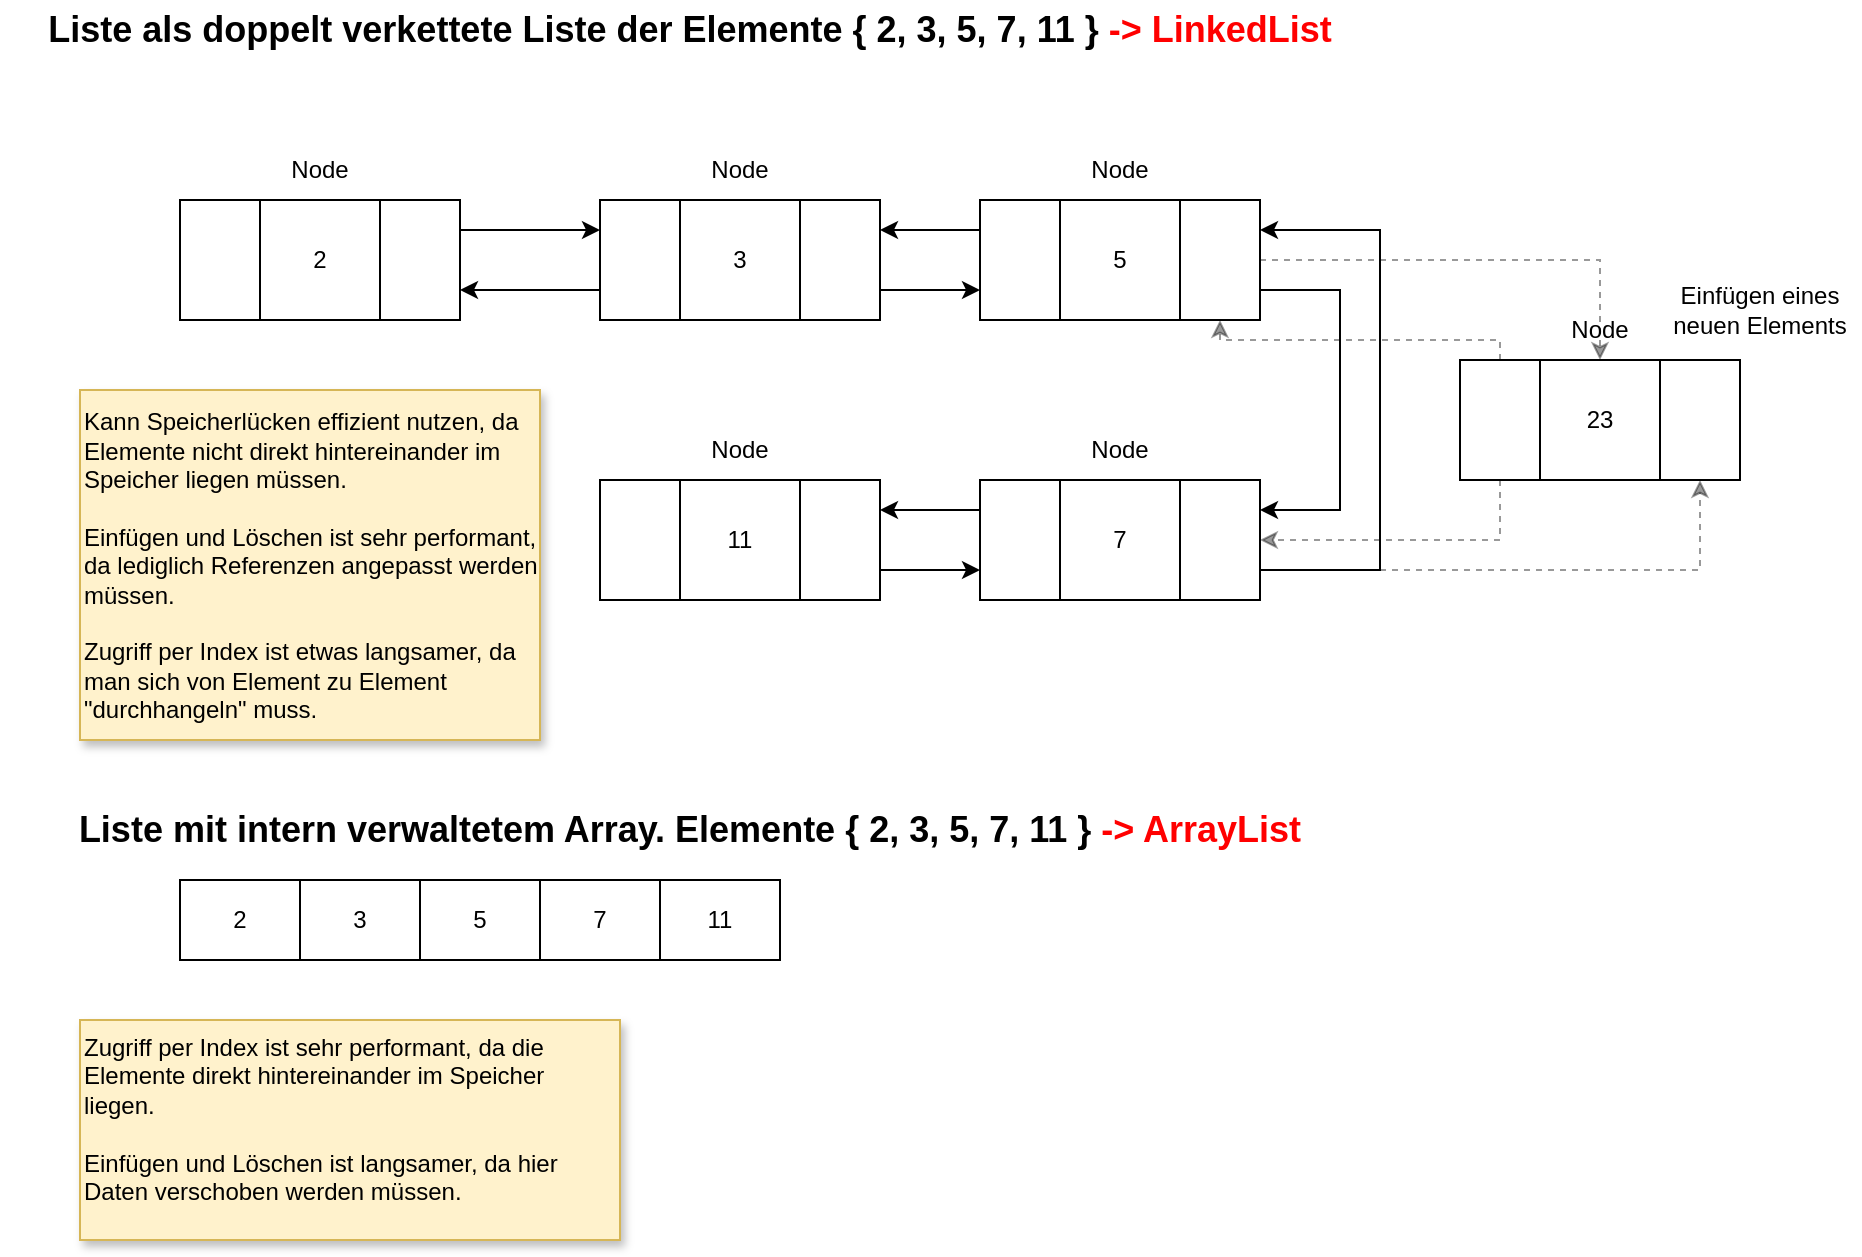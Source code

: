 <mxfile version="22.0.3" type="device">
  <diagram name="Seite-1" id="cd0WewnK4K1hUtr2LwWs">
    <mxGraphModel dx="1195" dy="703" grid="1" gridSize="10" guides="1" tooltips="1" connect="1" arrows="1" fold="1" page="1" pageScale="1" pageWidth="1169" pageHeight="827" math="0" shadow="0">
      <root>
        <mxCell id="0" />
        <mxCell id="1" parent="0" />
        <mxCell id="zitW0nt8DYXf4yXHIFWG-9" value="" style="rounded=0;whiteSpace=wrap;html=1;" vertex="1" parent="1">
          <mxGeometry x="260" y="200" width="40" height="60" as="geometry" />
        </mxCell>
        <mxCell id="zitW0nt8DYXf4yXHIFWG-10" value="2" style="rounded=0;whiteSpace=wrap;html=1;" vertex="1" parent="1">
          <mxGeometry x="300" y="200" width="60" height="60" as="geometry" />
        </mxCell>
        <mxCell id="zitW0nt8DYXf4yXHIFWG-31" style="edgeStyle=orthogonalEdgeStyle;rounded=0;orthogonalLoop=1;jettySize=auto;html=1;exitX=1;exitY=0.25;exitDx=0;exitDy=0;entryX=0;entryY=0.25;entryDx=0;entryDy=0;" edge="1" parent="1" source="zitW0nt8DYXf4yXHIFWG-12" target="zitW0nt8DYXf4yXHIFWG-14">
          <mxGeometry relative="1" as="geometry" />
        </mxCell>
        <mxCell id="zitW0nt8DYXf4yXHIFWG-12" value="" style="rounded=0;whiteSpace=wrap;html=1;" vertex="1" parent="1">
          <mxGeometry x="360" y="200" width="40" height="60" as="geometry" />
        </mxCell>
        <mxCell id="zitW0nt8DYXf4yXHIFWG-13" value="&lt;b&gt;&lt;font style=&quot;font-size: 18px;&quot;&gt;Liste als doppelt verkettete Liste der Elemente { 2, 3, 5, 7, 11 } &lt;font color=&quot;#ff0000&quot;&gt;-&amp;gt; LinkedList&lt;/font&gt;&lt;/font&gt;&lt;/b&gt;" style="text;html=1;strokeColor=none;fillColor=none;align=center;verticalAlign=middle;whiteSpace=wrap;rounded=0;" vertex="1" parent="1">
          <mxGeometry x="170" y="100" width="690" height="30" as="geometry" />
        </mxCell>
        <mxCell id="zitW0nt8DYXf4yXHIFWG-30" style="edgeStyle=orthogonalEdgeStyle;rounded=0;orthogonalLoop=1;jettySize=auto;html=1;exitX=0;exitY=0.75;exitDx=0;exitDy=0;entryX=1;entryY=0.75;entryDx=0;entryDy=0;" edge="1" parent="1" source="zitW0nt8DYXf4yXHIFWG-14" target="zitW0nt8DYXf4yXHIFWG-12">
          <mxGeometry relative="1" as="geometry" />
        </mxCell>
        <mxCell id="zitW0nt8DYXf4yXHIFWG-14" value="" style="rounded=0;whiteSpace=wrap;html=1;" vertex="1" parent="1">
          <mxGeometry x="470" y="200" width="40" height="60" as="geometry" />
        </mxCell>
        <mxCell id="zitW0nt8DYXf4yXHIFWG-15" value="3" style="rounded=0;whiteSpace=wrap;html=1;" vertex="1" parent="1">
          <mxGeometry x="510" y="200" width="60" height="60" as="geometry" />
        </mxCell>
        <mxCell id="zitW0nt8DYXf4yXHIFWG-27" style="edgeStyle=orthogonalEdgeStyle;rounded=0;orthogonalLoop=1;jettySize=auto;html=1;entryX=0;entryY=0.75;entryDx=0;entryDy=0;exitX=1;exitY=0.75;exitDx=0;exitDy=0;" edge="1" parent="1" source="zitW0nt8DYXf4yXHIFWG-16" target="zitW0nt8DYXf4yXHIFWG-17">
          <mxGeometry relative="1" as="geometry" />
        </mxCell>
        <mxCell id="zitW0nt8DYXf4yXHIFWG-16" value="" style="rounded=0;whiteSpace=wrap;html=1;" vertex="1" parent="1">
          <mxGeometry x="570" y="200" width="40" height="60" as="geometry" />
        </mxCell>
        <mxCell id="zitW0nt8DYXf4yXHIFWG-32" style="edgeStyle=orthogonalEdgeStyle;rounded=0;orthogonalLoop=1;jettySize=auto;html=1;exitX=0;exitY=0.25;exitDx=0;exitDy=0;entryX=1;entryY=0.25;entryDx=0;entryDy=0;" edge="1" parent="1" source="zitW0nt8DYXf4yXHIFWG-17" target="zitW0nt8DYXf4yXHIFWG-16">
          <mxGeometry relative="1" as="geometry" />
        </mxCell>
        <mxCell id="zitW0nt8DYXf4yXHIFWG-17" value="" style="rounded=0;whiteSpace=wrap;html=1;" vertex="1" parent="1">
          <mxGeometry x="660" y="200" width="40" height="60" as="geometry" />
        </mxCell>
        <mxCell id="zitW0nt8DYXf4yXHIFWG-18" value="5" style="rounded=0;whiteSpace=wrap;html=1;" vertex="1" parent="1">
          <mxGeometry x="700" y="200" width="60" height="60" as="geometry" />
        </mxCell>
        <mxCell id="zitW0nt8DYXf4yXHIFWG-28" style="edgeStyle=orthogonalEdgeStyle;rounded=0;orthogonalLoop=1;jettySize=auto;html=1;entryX=1;entryY=0.25;entryDx=0;entryDy=0;exitX=1;exitY=0.75;exitDx=0;exitDy=0;" edge="1" parent="1" source="zitW0nt8DYXf4yXHIFWG-19" target="zitW0nt8DYXf4yXHIFWG-22">
          <mxGeometry relative="1" as="geometry">
            <Array as="points">
              <mxPoint x="840" y="245" />
              <mxPoint x="840" y="355" />
            </Array>
          </mxGeometry>
        </mxCell>
        <mxCell id="zitW0nt8DYXf4yXHIFWG-53" style="edgeStyle=orthogonalEdgeStyle;rounded=0;orthogonalLoop=1;jettySize=auto;html=1;opacity=40;dashed=1;" edge="1" parent="1" source="zitW0nt8DYXf4yXHIFWG-19" target="zitW0nt8DYXf4yXHIFWG-50">
          <mxGeometry relative="1" as="geometry" />
        </mxCell>
        <mxCell id="zitW0nt8DYXf4yXHIFWG-19" value="" style="rounded=0;whiteSpace=wrap;html=1;" vertex="1" parent="1">
          <mxGeometry x="760" y="200" width="40" height="60" as="geometry" />
        </mxCell>
        <mxCell id="zitW0nt8DYXf4yXHIFWG-29" style="edgeStyle=orthogonalEdgeStyle;rounded=0;orthogonalLoop=1;jettySize=auto;html=1;entryX=1;entryY=0.25;entryDx=0;entryDy=0;exitX=0;exitY=0.25;exitDx=0;exitDy=0;" edge="1" parent="1" source="zitW0nt8DYXf4yXHIFWG-20" target="zitW0nt8DYXf4yXHIFWG-25">
          <mxGeometry relative="1" as="geometry" />
        </mxCell>
        <mxCell id="zitW0nt8DYXf4yXHIFWG-20" value="" style="rounded=0;whiteSpace=wrap;html=1;" vertex="1" parent="1">
          <mxGeometry x="660" y="340" width="40" height="60" as="geometry" />
        </mxCell>
        <mxCell id="zitW0nt8DYXf4yXHIFWG-21" value="7" style="rounded=0;whiteSpace=wrap;html=1;" vertex="1" parent="1">
          <mxGeometry x="700" y="340" width="60" height="60" as="geometry" />
        </mxCell>
        <mxCell id="zitW0nt8DYXf4yXHIFWG-33" style="edgeStyle=orthogonalEdgeStyle;rounded=0;orthogonalLoop=1;jettySize=auto;html=1;exitX=1;exitY=0.75;exitDx=0;exitDy=0;entryX=1;entryY=0.25;entryDx=0;entryDy=0;" edge="1" parent="1" source="zitW0nt8DYXf4yXHIFWG-22" target="zitW0nt8DYXf4yXHIFWG-19">
          <mxGeometry relative="1" as="geometry">
            <Array as="points">
              <mxPoint x="860" y="385" />
              <mxPoint x="860" y="215" />
            </Array>
          </mxGeometry>
        </mxCell>
        <mxCell id="zitW0nt8DYXf4yXHIFWG-55" style="edgeStyle=orthogonalEdgeStyle;rounded=0;orthogonalLoop=1;jettySize=auto;html=1;exitX=1;exitY=0.75;exitDx=0;exitDy=0;entryX=0.5;entryY=1;entryDx=0;entryDy=0;opacity=40;dashed=1;" edge="1" parent="1" source="zitW0nt8DYXf4yXHIFWG-22" target="zitW0nt8DYXf4yXHIFWG-51">
          <mxGeometry relative="1" as="geometry" />
        </mxCell>
        <mxCell id="zitW0nt8DYXf4yXHIFWG-22" value="" style="rounded=0;whiteSpace=wrap;html=1;" vertex="1" parent="1">
          <mxGeometry x="760" y="340" width="40" height="60" as="geometry" />
        </mxCell>
        <mxCell id="zitW0nt8DYXf4yXHIFWG-23" value="" style="rounded=0;whiteSpace=wrap;html=1;" vertex="1" parent="1">
          <mxGeometry x="470" y="340" width="40" height="60" as="geometry" />
        </mxCell>
        <mxCell id="zitW0nt8DYXf4yXHIFWG-24" value="11" style="rounded=0;whiteSpace=wrap;html=1;" vertex="1" parent="1">
          <mxGeometry x="510" y="340" width="60" height="60" as="geometry" />
        </mxCell>
        <mxCell id="zitW0nt8DYXf4yXHIFWG-34" style="edgeStyle=orthogonalEdgeStyle;rounded=0;orthogonalLoop=1;jettySize=auto;html=1;exitX=1;exitY=0.75;exitDx=0;exitDy=0;entryX=0;entryY=0.75;entryDx=0;entryDy=0;" edge="1" parent="1" source="zitW0nt8DYXf4yXHIFWG-25" target="zitW0nt8DYXf4yXHIFWG-20">
          <mxGeometry relative="1" as="geometry" />
        </mxCell>
        <mxCell id="zitW0nt8DYXf4yXHIFWG-25" value="" style="rounded=0;whiteSpace=wrap;html=1;" vertex="1" parent="1">
          <mxGeometry x="570" y="340" width="40" height="60" as="geometry" />
        </mxCell>
        <mxCell id="zitW0nt8DYXf4yXHIFWG-35" value="Node" style="text;html=1;strokeColor=none;fillColor=none;align=center;verticalAlign=middle;whiteSpace=wrap;rounded=0;" vertex="1" parent="1">
          <mxGeometry x="300" y="170" width="60" height="30" as="geometry" />
        </mxCell>
        <mxCell id="zitW0nt8DYXf4yXHIFWG-36" value="Node" style="text;html=1;strokeColor=none;fillColor=none;align=center;verticalAlign=middle;whiteSpace=wrap;rounded=0;" vertex="1" parent="1">
          <mxGeometry x="510" y="170" width="60" height="30" as="geometry" />
        </mxCell>
        <mxCell id="zitW0nt8DYXf4yXHIFWG-37" value="Node" style="text;html=1;strokeColor=none;fillColor=none;align=center;verticalAlign=middle;whiteSpace=wrap;rounded=0;" vertex="1" parent="1">
          <mxGeometry x="700" y="170" width="60" height="30" as="geometry" />
        </mxCell>
        <mxCell id="zitW0nt8DYXf4yXHIFWG-38" value="Node" style="text;html=1;strokeColor=none;fillColor=none;align=center;verticalAlign=middle;whiteSpace=wrap;rounded=0;" vertex="1" parent="1">
          <mxGeometry x="700" y="310" width="60" height="30" as="geometry" />
        </mxCell>
        <mxCell id="zitW0nt8DYXf4yXHIFWG-39" value="Node" style="text;html=1;strokeColor=none;fillColor=none;align=center;verticalAlign=middle;whiteSpace=wrap;rounded=0;" vertex="1" parent="1">
          <mxGeometry x="510" y="310" width="60" height="30" as="geometry" />
        </mxCell>
        <mxCell id="zitW0nt8DYXf4yXHIFWG-41" value="" style="shape=table;startSize=0;container=1;collapsible=0;childLayout=tableLayout;" vertex="1" parent="1">
          <mxGeometry x="260" y="540" width="300" height="40" as="geometry" />
        </mxCell>
        <mxCell id="zitW0nt8DYXf4yXHIFWG-42" value="" style="shape=tableRow;horizontal=0;startSize=0;swimlaneHead=0;swimlaneBody=0;strokeColor=inherit;top=0;left=0;bottom=0;right=0;collapsible=0;dropTarget=0;fillColor=none;points=[[0,0.5],[1,0.5]];portConstraint=eastwest;" vertex="1" parent="zitW0nt8DYXf4yXHIFWG-41">
          <mxGeometry width="300" height="40" as="geometry" />
        </mxCell>
        <mxCell id="zitW0nt8DYXf4yXHIFWG-43" value="2" style="shape=partialRectangle;html=1;whiteSpace=wrap;connectable=0;strokeColor=inherit;overflow=hidden;fillColor=none;top=0;left=0;bottom=0;right=0;pointerEvents=1;" vertex="1" parent="zitW0nt8DYXf4yXHIFWG-42">
          <mxGeometry width="60" height="40" as="geometry">
            <mxRectangle width="60" height="40" as="alternateBounds" />
          </mxGeometry>
        </mxCell>
        <mxCell id="zitW0nt8DYXf4yXHIFWG-44" value="3" style="shape=partialRectangle;html=1;whiteSpace=wrap;connectable=0;strokeColor=inherit;overflow=hidden;fillColor=none;top=0;left=0;bottom=0;right=0;pointerEvents=1;" vertex="1" parent="zitW0nt8DYXf4yXHIFWG-42">
          <mxGeometry x="60" width="60" height="40" as="geometry">
            <mxRectangle width="60" height="40" as="alternateBounds" />
          </mxGeometry>
        </mxCell>
        <mxCell id="zitW0nt8DYXf4yXHIFWG-45" value="5" style="shape=partialRectangle;html=1;whiteSpace=wrap;connectable=0;strokeColor=inherit;overflow=hidden;fillColor=none;top=0;left=0;bottom=0;right=0;pointerEvents=1;" vertex="1" parent="zitW0nt8DYXf4yXHIFWG-42">
          <mxGeometry x="120" width="60" height="40" as="geometry">
            <mxRectangle width="60" height="40" as="alternateBounds" />
          </mxGeometry>
        </mxCell>
        <mxCell id="zitW0nt8DYXf4yXHIFWG-46" value="7" style="shape=partialRectangle;html=1;whiteSpace=wrap;connectable=0;strokeColor=inherit;overflow=hidden;fillColor=none;top=0;left=0;bottom=0;right=0;pointerEvents=1;" vertex="1" parent="zitW0nt8DYXf4yXHIFWG-42">
          <mxGeometry x="180" width="60" height="40" as="geometry">
            <mxRectangle width="60" height="40" as="alternateBounds" />
          </mxGeometry>
        </mxCell>
        <mxCell id="zitW0nt8DYXf4yXHIFWG-47" value="11" style="shape=partialRectangle;html=1;whiteSpace=wrap;connectable=0;strokeColor=inherit;overflow=hidden;fillColor=none;top=0;left=0;bottom=0;right=0;pointerEvents=1;" vertex="1" parent="zitW0nt8DYXf4yXHIFWG-42">
          <mxGeometry x="240" width="60" height="40" as="geometry">
            <mxRectangle width="60" height="40" as="alternateBounds" />
          </mxGeometry>
        </mxCell>
        <mxCell id="zitW0nt8DYXf4yXHIFWG-48" value="&lt;b&gt;&lt;font style=&quot;font-size: 18px;&quot;&gt;Liste mit intern verwaltetem Array. Elemente { 2, 3, 5, 7, 11 } &lt;font color=&quot;#ff0000&quot;&gt;-&amp;gt; ArrayList&lt;/font&gt;&lt;/font&gt;&lt;/b&gt;" style="text;html=1;strokeColor=none;fillColor=none;align=center;verticalAlign=middle;whiteSpace=wrap;rounded=0;" vertex="1" parent="1">
          <mxGeometry x="170" y="500" width="690" height="30" as="geometry" />
        </mxCell>
        <mxCell id="zitW0nt8DYXf4yXHIFWG-56" style="edgeStyle=orthogonalEdgeStyle;rounded=0;orthogonalLoop=1;jettySize=auto;html=1;exitX=0.5;exitY=0;exitDx=0;exitDy=0;entryX=0.5;entryY=1;entryDx=0;entryDy=0;dashed=1;opacity=40;" edge="1" parent="1" source="zitW0nt8DYXf4yXHIFWG-49" target="zitW0nt8DYXf4yXHIFWG-19">
          <mxGeometry relative="1" as="geometry">
            <Array as="points">
              <mxPoint x="920" y="270" />
              <mxPoint x="780" y="270" />
            </Array>
          </mxGeometry>
        </mxCell>
        <mxCell id="zitW0nt8DYXf4yXHIFWG-49" value="" style="rounded=0;whiteSpace=wrap;html=1;" vertex="1" parent="1">
          <mxGeometry x="900" y="280" width="40" height="60" as="geometry" />
        </mxCell>
        <mxCell id="zitW0nt8DYXf4yXHIFWG-54" style="edgeStyle=orthogonalEdgeStyle;rounded=0;orthogonalLoop=1;jettySize=auto;html=1;entryX=1;entryY=0.5;entryDx=0;entryDy=0;exitX=0.5;exitY=1;exitDx=0;exitDy=0;opacity=40;dashed=1;" edge="1" parent="1" source="zitW0nt8DYXf4yXHIFWG-49" target="zitW0nt8DYXf4yXHIFWG-22">
          <mxGeometry relative="1" as="geometry" />
        </mxCell>
        <mxCell id="zitW0nt8DYXf4yXHIFWG-50" value="23" style="rounded=0;whiteSpace=wrap;html=1;" vertex="1" parent="1">
          <mxGeometry x="940" y="280" width="60" height="60" as="geometry" />
        </mxCell>
        <mxCell id="zitW0nt8DYXf4yXHIFWG-51" value="" style="rounded=0;whiteSpace=wrap;html=1;" vertex="1" parent="1">
          <mxGeometry x="1000" y="280" width="40" height="60" as="geometry" />
        </mxCell>
        <mxCell id="zitW0nt8DYXf4yXHIFWG-52" value="Node" style="text;html=1;strokeColor=none;fillColor=none;align=center;verticalAlign=middle;whiteSpace=wrap;rounded=0;" vertex="1" parent="1">
          <mxGeometry x="940" y="250" width="60" height="30" as="geometry" />
        </mxCell>
        <mxCell id="zitW0nt8DYXf4yXHIFWG-57" value="Einfügen eines neuen Elements" style="text;html=1;strokeColor=none;fillColor=none;align=center;verticalAlign=middle;whiteSpace=wrap;rounded=0;opacity=40;" vertex="1" parent="1">
          <mxGeometry x="1000" y="240" width="100" height="30" as="geometry" />
        </mxCell>
        <mxCell id="zitW0nt8DYXf4yXHIFWG-58" value="Kann Speicherlücken effizient nutzen, da Elemente nicht direkt hintereinander im Speicher liegen müssen.&lt;br&gt;&lt;br&gt;Einfügen und Löschen ist sehr performant, da lediglich Referenzen angepasst werden müssen.&lt;br&gt;&lt;br&gt;Zugriff per Index ist etwas langsamer, da man sich von Element zu Element &quot;durchhangeln&quot; muss." style="rounded=0;whiteSpace=wrap;html=1;fillColor=#fff2cc;strokeColor=#d6b656;shadow=1;align=left;" vertex="1" parent="1">
          <mxGeometry x="210" y="295" width="230" height="175" as="geometry" />
        </mxCell>
        <mxCell id="zitW0nt8DYXf4yXHIFWG-59" value="Zugriff per Index ist sehr performant, da die Elemente direkt hintereinander im Speicher liegen.&lt;br&gt;&lt;br&gt;Einfügen und Löschen ist langsamer, da hier Daten verschoben werden müssen." style="rounded=0;whiteSpace=wrap;html=1;fillColor=#fff2cc;strokeColor=#d6b656;shadow=1;align=left;verticalAlign=top;" vertex="1" parent="1">
          <mxGeometry x="210" y="610" width="270" height="110" as="geometry" />
        </mxCell>
      </root>
    </mxGraphModel>
  </diagram>
</mxfile>

